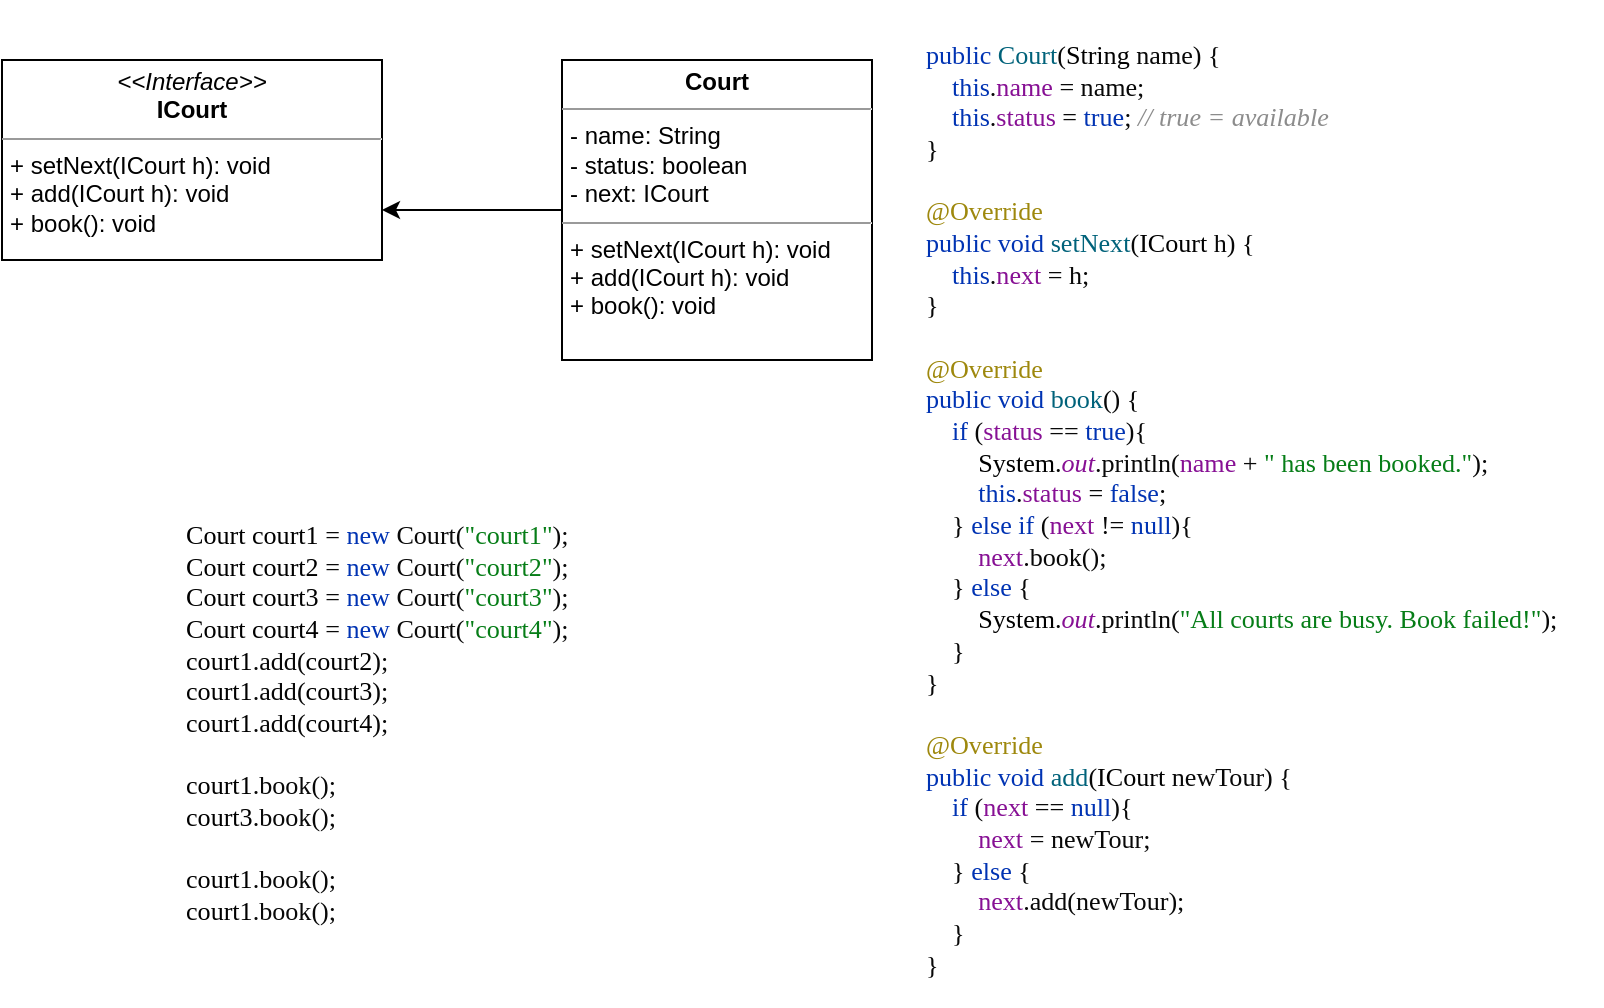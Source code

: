 <mxfile version="13.3.5" type="github"><diagram id="q2EvK5spleQSwhJi4PgW" name="Page-1"><mxGraphModel dx="866" dy="764" grid="1" gridSize="10" guides="1" tooltips="1" connect="1" arrows="1" fold="1" page="1" pageScale="1" pageWidth="827" pageHeight="1169" math="0" shadow="0"><root><mxCell id="0"/><mxCell id="1" parent="0"/><mxCell id="lk5aj3tMv5urHWzsIF6o-1" value="&lt;p style=&quot;margin: 0px ; margin-top: 4px ; text-align: center&quot;&gt;&lt;i&gt;&amp;lt;&amp;lt;Interface&amp;gt;&amp;gt;&lt;/i&gt;&lt;br&gt;&lt;b&gt;ICourt&lt;/b&gt;&lt;/p&gt;&lt;hr size=&quot;1&quot;&gt;&lt;p style=&quot;margin: 0px ; margin-left: 4px&quot;&gt;+ setNext(ICourt h): void&lt;br&gt;+ add(ICourt h): void&lt;/p&gt;&lt;p style=&quot;margin: 0px ; margin-left: 4px&quot;&gt;+ book(): void&lt;/p&gt;" style="verticalAlign=top;align=left;overflow=fill;fontSize=12;fontFamily=Helvetica;html=1;" parent="1" vertex="1"><mxGeometry x="40" y="40" width="190" height="100" as="geometry"/></mxCell><mxCell id="lk5aj3tMv5urHWzsIF6o-6" style="edgeStyle=orthogonalEdgeStyle;rounded=0;orthogonalLoop=1;jettySize=auto;html=1;entryX=1;entryY=0.75;entryDx=0;entryDy=0;" parent="1" source="lk5aj3tMv5urHWzsIF6o-2" target="lk5aj3tMv5urHWzsIF6o-1" edge="1"><mxGeometry relative="1" as="geometry"/></mxCell><mxCell id="lk5aj3tMv5urHWzsIF6o-2" value="&lt;p style=&quot;margin: 0px ; margin-top: 4px ; text-align: center&quot;&gt;&lt;b&gt;Court&lt;/b&gt;&lt;/p&gt;&lt;hr size=&quot;1&quot;&gt;&lt;p style=&quot;margin: 0px ; margin-left: 4px&quot;&gt;- name: String&lt;/p&gt;&lt;p style=&quot;margin: 0px ; margin-left: 4px&quot;&gt;- status: boolean&lt;/p&gt;&lt;p style=&quot;margin: 0px ; margin-left: 4px&quot;&gt;- next: ICourt&lt;/p&gt;&lt;hr size=&quot;1&quot;&gt;&lt;p style=&quot;margin: 0px 0px 0px 4px&quot;&gt;+ setNext(ICourt h): void&lt;br&gt;+ add(ICourt h): void&lt;/p&gt;&lt;p style=&quot;margin: 0px 0px 0px 4px&quot;&gt;+ book(): void&lt;/p&gt;" style="verticalAlign=top;align=left;overflow=fill;fontSize=12;fontFamily=Helvetica;html=1;" parent="1" vertex="1"><mxGeometry x="320" y="40" width="155" height="150" as="geometry"/></mxCell><mxCell id="lk5aj3tMv5urHWzsIF6o-4" value="&lt;pre style=&quot;font-style: normal ; font-weight: normal ; letter-spacing: normal ; text-indent: 0px ; text-transform: none ; word-spacing: 0px ; text-decoration: none ; background-color: rgb(255 , 255 , 255) ; color: rgb(8 , 8 , 8) ; font-family: &amp;quot;jetbrains mono&amp;quot; ; font-size: 9.8pt&quot;&gt;&lt;span style=&quot;color: rgb(0 , 51 , 179)&quot;&gt;public &lt;/span&gt;&lt;span style=&quot;color: rgb(0 , 98 , 122)&quot;&gt;Court&lt;/span&gt;(&lt;span style=&quot;color: rgb(0 , 0 , 0)&quot;&gt;String &lt;/span&gt;name) {&lt;br&gt;    &lt;span style=&quot;color: rgb(0 , 51 , 179)&quot;&gt;this&lt;/span&gt;.&lt;span style=&quot;color: rgb(135 , 16 , 148)&quot;&gt;name &lt;/span&gt;= name;&lt;br&gt;    &lt;span style=&quot;color: rgb(0 , 51 , 179)&quot;&gt;this&lt;/span&gt;.&lt;span style=&quot;color: rgb(135 , 16 , 148)&quot;&gt;status &lt;/span&gt;= &lt;span style=&quot;color: rgb(0 , 51 , 179)&quot;&gt;true&lt;/span&gt;; &lt;span style=&quot;color: rgb(140 , 140 , 140) ; font-style: italic&quot;&gt;// true = available&lt;br&gt;&lt;/span&gt;}&lt;br&gt;&lt;br&gt;&lt;span style=&quot;color: rgb(158 , 136 , 13)&quot;&gt;@Override&lt;br&gt;&lt;/span&gt;&lt;span style=&quot;color: rgb(0 , 51 , 179)&quot;&gt;public void &lt;/span&gt;&lt;span style=&quot;color: rgb(0 , 98 , 122)&quot;&gt;setNext&lt;/span&gt;(&lt;span style=&quot;color: rgb(0 , 0 , 0)&quot;&gt;ICourt &lt;/span&gt;h) {&lt;br&gt;    &lt;span style=&quot;color: rgb(0 , 51 , 179)&quot;&gt;this&lt;/span&gt;.&lt;span style=&quot;color: rgb(135 , 16 , 148)&quot;&gt;next &lt;/span&gt;= h;&lt;br&gt;}&lt;br&gt;&lt;br&gt;&lt;span style=&quot;color: rgb(158 , 136 , 13)&quot;&gt;@Override&lt;br&gt;&lt;/span&gt;&lt;span style=&quot;color: rgb(0 , 51 , 179)&quot;&gt;public void &lt;/span&gt;&lt;span style=&quot;color: rgb(0 , 98 , 122)&quot;&gt;book&lt;/span&gt;() {&lt;br&gt;    &lt;span style=&quot;color: rgb(0 , 51 , 179)&quot;&gt;if &lt;/span&gt;(&lt;span style=&quot;color: rgb(135 , 16 , 148)&quot;&gt;status &lt;/span&gt;== &lt;span style=&quot;color: rgb(0 , 51 , 179)&quot;&gt;true&lt;/span&gt;){&lt;br&gt;        &lt;span style=&quot;color: rgb(0 , 0 , 0)&quot;&gt;System&lt;/span&gt;.&lt;span style=&quot;color: rgb(135 , 16 , 148) ; font-style: italic&quot;&gt;out&lt;/span&gt;.println(&lt;span style=&quot;color: rgb(135 , 16 , 148)&quot;&gt;name &lt;/span&gt;+ &lt;span style=&quot;color: rgb(6 , 125 , 23)&quot;&gt;&quot; has been booked.&quot;&lt;/span&gt;);&lt;br&gt;        &lt;span style=&quot;color: rgb(0 , 51 , 179)&quot;&gt;this&lt;/span&gt;.&lt;span style=&quot;color: rgb(135 , 16 , 148)&quot;&gt;status &lt;/span&gt;= &lt;span style=&quot;color: rgb(0 , 51 , 179)&quot;&gt;false&lt;/span&gt;;&lt;br&gt;    } &lt;span style=&quot;color: rgb(0 , 51 , 179)&quot;&gt;else if &lt;/span&gt;(&lt;span style=&quot;color: rgb(135 , 16 , 148)&quot;&gt;next &lt;/span&gt;!= &lt;span style=&quot;color: rgb(0 , 51 , 179)&quot;&gt;null&lt;/span&gt;){&lt;br&gt;        &lt;span style=&quot;color: rgb(135 , 16 , 148)&quot;&gt;next&lt;/span&gt;.book();&lt;br&gt;    } &lt;span style=&quot;color: rgb(0 , 51 , 179)&quot;&gt;else &lt;/span&gt;{&lt;br&gt;        &lt;span style=&quot;color: rgb(0 , 0 , 0)&quot;&gt;System&lt;/span&gt;.&lt;span style=&quot;color: rgb(135 , 16 , 148) ; font-style: italic&quot;&gt;out&lt;/span&gt;.println(&lt;span style=&quot;color: rgb(6 , 125 , 23)&quot;&gt;&quot;All courts are busy. Book failed!&quot;&lt;/span&gt;);&lt;br&gt;    }&lt;br&gt;}&lt;br&gt;&lt;br&gt;&lt;span style=&quot;color: rgb(158 , 136 , 13)&quot;&gt;@Override&lt;br&gt;&lt;/span&gt;&lt;span style=&quot;color: rgb(0 , 51 , 179)&quot;&gt;public void &lt;/span&gt;&lt;span style=&quot;color: rgb(0 , 98 , 122)&quot;&gt;add&lt;/span&gt;(&lt;span style=&quot;color: rgb(0 , 0 , 0)&quot;&gt;ICourt &lt;/span&gt;newTour) {&lt;br&gt;    &lt;span style=&quot;color: rgb(0 , 51 , 179)&quot;&gt;if &lt;/span&gt;(&lt;span style=&quot;color: rgb(135 , 16 , 148)&quot;&gt;next &lt;/span&gt;== &lt;span style=&quot;color: rgb(0 , 51 , 179)&quot;&gt;null&lt;/span&gt;){&lt;br&gt;        &lt;span style=&quot;color: rgb(135 , 16 , 148)&quot;&gt;next &lt;/span&gt;= newTour;&lt;br&gt;    } &lt;span style=&quot;color: rgb(0 , 51 , 179)&quot;&gt;else &lt;/span&gt;{&lt;br&gt;        &lt;span style=&quot;color: rgb(135 , 16 , 148)&quot;&gt;next&lt;/span&gt;.add(newTour);&lt;br&gt;    }&lt;br&gt;}&lt;/pre&gt;" style="text;whiteSpace=wrap;html=1;" parent="1" vertex="1"><mxGeometry x="500" y="10" width="340" height="460" as="geometry"/></mxCell><mxCell id="lk5aj3tMv5urHWzsIF6o-5" value="&lt;pre style=&quot;font-style: normal ; font-weight: normal ; letter-spacing: normal ; text-indent: 0px ; text-transform: none ; word-spacing: 0px ; text-decoration: none ; background-color: rgb(255 , 255 , 255) ; color: rgb(8 , 8 , 8) ; font-family: &amp;quot;jetbrains mono&amp;quot; ; font-size: 9.8pt&quot;&gt;&lt;span style=&quot;color: rgb(0 , 0 , 0)&quot;&gt;Court court1 &lt;/span&gt;= &lt;span style=&quot;color: rgb(0 , 51 , 179)&quot;&gt;new &lt;/span&gt;Court(&lt;span style=&quot;color: rgb(6 , 125 , 23)&quot;&gt;&quot;court1&quot;&lt;/span&gt;);&lt;br&gt;&lt;span style=&quot;color: rgb(0 , 0 , 0)&quot;&gt;Court court2 &lt;/span&gt;= &lt;span style=&quot;color: rgb(0 , 51 , 179)&quot;&gt;new &lt;/span&gt;Court(&lt;span style=&quot;color: rgb(6 , 125 , 23)&quot;&gt;&quot;court2&quot;&lt;/span&gt;);&lt;br&gt;&lt;span style=&quot;color: rgb(0 , 0 , 0)&quot;&gt;Court court3 &lt;/span&gt;= &lt;span style=&quot;color: rgb(0 , 51 , 179)&quot;&gt;new &lt;/span&gt;Court(&lt;span style=&quot;color: rgb(6 , 125 , 23)&quot;&gt;&quot;court3&quot;&lt;/span&gt;);&lt;br&gt;&lt;span style=&quot;color: rgb(0 , 0 , 0)&quot;&gt;Court court4 &lt;/span&gt;= &lt;span style=&quot;color: rgb(0 , 51 , 179)&quot;&gt;new &lt;/span&gt;Court(&lt;span style=&quot;color: rgb(6 , 125 , 23)&quot;&gt;&quot;court4&quot;&lt;/span&gt;);&lt;br&gt;&lt;span style=&quot;color: rgb(0 , 0 , 0)&quot;&gt;court1&lt;/span&gt;.add(&lt;span style=&quot;color: rgb(0 , 0 , 0)&quot;&gt;court2&lt;/span&gt;);&lt;br&gt;&lt;span style=&quot;color: rgb(0 , 0 , 0)&quot;&gt;court1&lt;/span&gt;.add(&lt;span style=&quot;color: rgb(0 , 0 , 0)&quot;&gt;court3&lt;/span&gt;);&lt;br&gt;&lt;span style=&quot;color: rgb(0 , 0 , 0)&quot;&gt;court1&lt;/span&gt;.add(&lt;span style=&quot;color: rgb(0 , 0 , 0)&quot;&gt;court4&lt;/span&gt;);&lt;br&gt;&lt;br&gt;&lt;span style=&quot;color: rgb(0 , 0 , 0)&quot;&gt;court1&lt;/span&gt;.book();&lt;br&gt;&lt;span style=&quot;color: rgb(0 , 0 , 0)&quot;&gt;court3&lt;/span&gt;.book();&lt;br&gt;&lt;br&gt;&lt;span style=&quot;color: rgb(0 , 0 , 0)&quot;&gt;court1&lt;/span&gt;.book();&lt;br&gt;&lt;span style=&quot;color: rgb(0 , 0 , 0)&quot;&gt;court1&lt;/span&gt;.book();&lt;/pre&gt;" style="text;whiteSpace=wrap;html=1;" parent="1" vertex="1"><mxGeometry x="130" y="250" width="220" height="220" as="geometry"/></mxCell></root></mxGraphModel></diagram></mxfile>